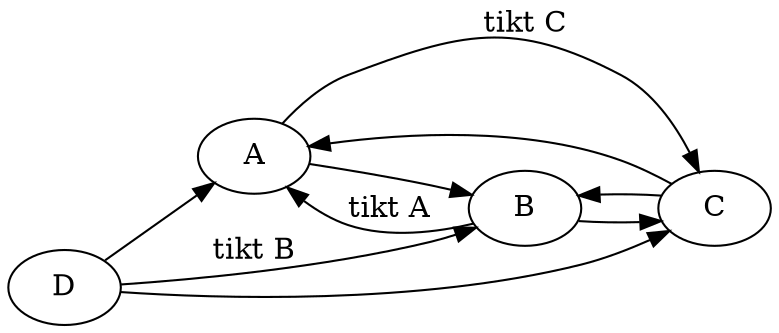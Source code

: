 digraph {
    rankdir = "LR"
    A -> B 
    B -> A [label = "tikt A"]
    D -> B [label = "tikt B"]
    D -> C
    D -> A
    A -> C [label = "tikt C"]
    C -> A
    C -> B
    B -> C
}